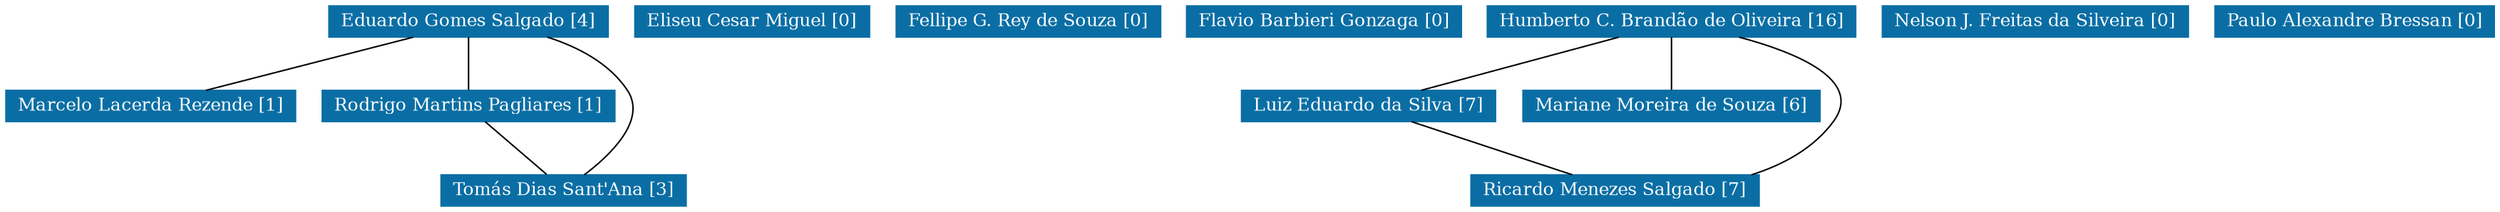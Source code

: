 strict graph grafo1 {
	graph [bb="0,0,1386,135",
		id=grafo1,
		overlap=False
	];
	node [fontsize=12,
		label="\N",
		shape=rectangle,
		style=filled
	];
	0	 [URL="membro-2363460036599181.html",
		color="#0A6EA4",
		fontcolor="#FFFFFF",
		height=0.29167,
		label="Eduardo Gomes Salgado [4]",
		pos="254.5,124.5",
		width=2.1111];
	6	 [URL="membro-6453091384982419.html",
		color="#0A6EA4",
		fontcolor="#FFFFFF",
		height=0.29167,
		label="Marcelo Lacerda Rezende [1]",
		pos="78.5,67.5",
		width=2.1806];
	0 -- 6	 [pos="221.81,113.91 190.2,103.67 142.57,88.25 111.02,78.031"];
	11	 [URL="membro-1194178136211401.html",
		color="#0A6EA4",
		fontcolor="#FFFFFF",
		height=0.29167,
		label="Rodrigo Martins Pagliares [1]",
		pos="254.5,67.5",
		width=2.1944];
	0 -- 11	 [pos="254.5,113.78 254.5,103.59 254.5,88.348 254.5,78.173"];
	12	 [URL="membro-1722873559734250.html",
		color="#0A6EA4",
		fontcolor="#FFFFFF",
		height=0.29167,
		label="Tomás Dias Sant'Ana [3]",
		pos="308.5,10.5",
		width=1.875];
	0 -- 12	 [pos="294.01,113.93 312.13,106.9 331.89,95.612 342.5,78 354.15,58.67 334.8,34.844 320.84,21.289"];
	11 -- 12	 [pos="264.66,56.779 274.31,46.588 288.75,31.348 298.39,21.173"];
	1	 [URL="membro-6883421018811339.html",
		color="#0A6EA4",
		fontcolor="#FFFFFF",
		height=0.29167,
		label="Eliseu Cesar Miguel [0]",
		pos="413.5,124.5",
		width=1.7917];
	2	 [URL="membro-8889388173781632.html",
		color="#0A6EA4",
		fontcolor="#FFFFFF",
		height=0.29167,
		label="Fellipe G. Rey de Souza [0]",
		pos="570.5,124.5",
		width=2.0694];
	3	 [URL="membro-1310310705488241.html",
		color="#0A6EA4",
		fontcolor="#FFFFFF",
		height=0.29167,
		label="Flavio Barbieri Gonzaga [0]",
		pos="738.5,124.5",
		width=2.0972];
	4	 [URL="membro-3832045632369639.html",
		color="#0A6EA4",
		fontcolor="#FFFFFF",
		height=0.29167,
		label="Humberto C. Brandão de Oliveira [16]",
		pos="932.5,124.5",
		width=2.7778];
	5	 [URL="membro-5459510407019521.html",
		color="#0A6EA4",
		fontcolor="#FFFFFF",
		height=0.29167,
		label="Luiz Eduardo da Silva [7]",
		pos="764.5,67.5",
		width=1.9444];
	4 -- 5	 [pos="901.29,113.91 871.12,103.67 825.66,88.25 795.54,78.031"];
	7	 [URL="membro-9682825029495702.html",
		color="#0A6EA4",
		fontcolor="#FFFFFF",
		height=0.29167,
		label="Mariane Moreira de Souza [6]",
		pos="932.5,67.5",
		width=2.2222];
	4 -- 7	 [pos="932.5,113.78 932.5,103.59 932.5,88.348 932.5,78.173"];
	10	 [URL="membro-8918198224706238.html",
		color="#0A6EA4",
		fontcolor="#FFFFFF",
		height=0.29167,
		label="Ricardo Menezes Salgado [7]",
		pos="902.5,10.5",
		width=2.1806];
	4 -- 10	 [pos="968.04,113.95 999.86,102.58 1039,82.624 1021.5,57 1012.2,43.399 973.66,29.931 942.92,21.017"];
	5 -- 10	 [pos="790.13,56.912 814.92,46.674 852.26,31.25 877,21.031"];
	8	 [URL="membro-6853382226977684.html",
		color="#0A6EA4",
		fontcolor="#FFFFFF",
		height=0.29167,
		label="Nelson J. Freitas da Silveira [0]",
		pos="1132.5,124.5",
		width=2.2778];
	9	 [URL="membro-0231239253253477.html",
		color="#0A6EA4",
		fontcolor="#FFFFFF",
		height=0.29167,
		label="Paulo Alexandre Bressan [0]",
		pos="1309.5,124.5",
		width=2.125];
}
